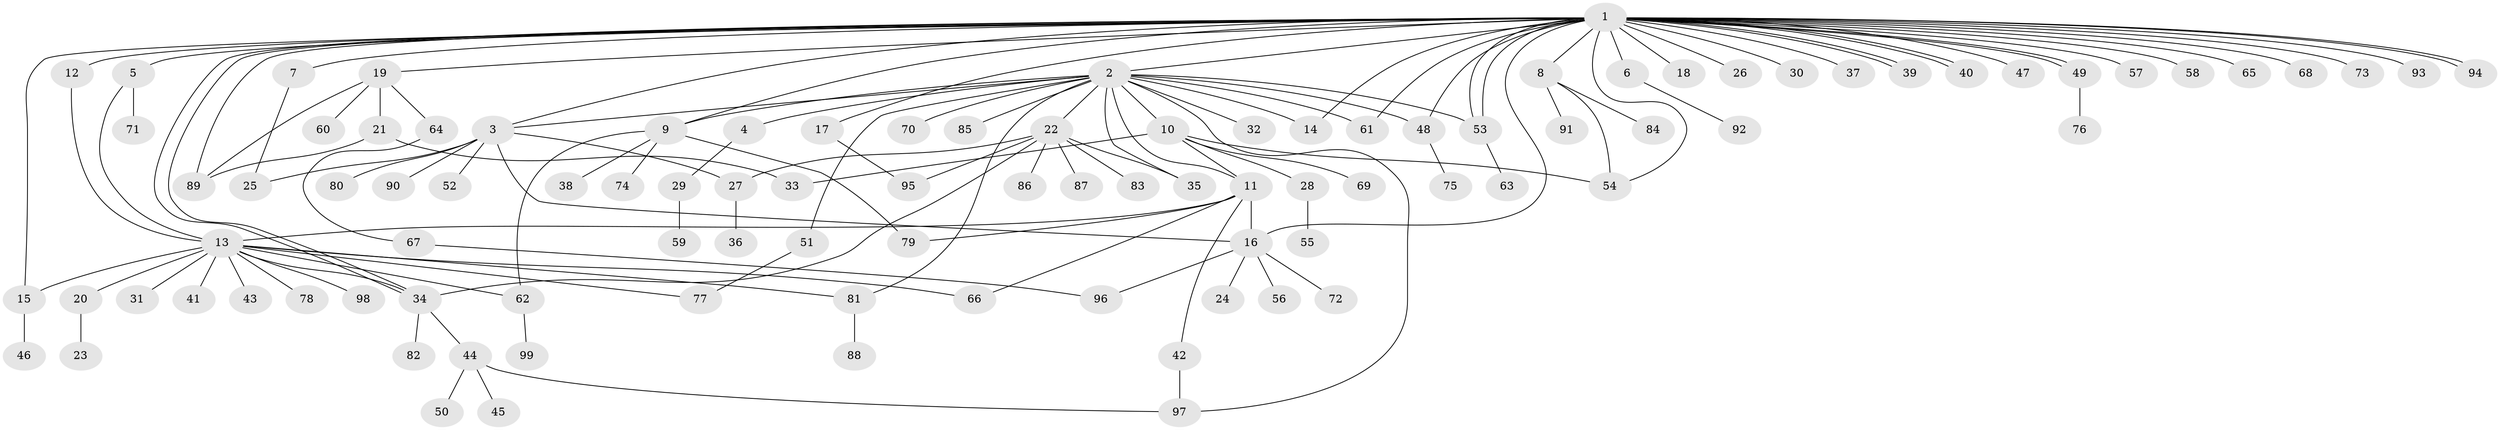 // coarse degree distribution, {39: 0.01282051282051282, 18: 0.01282051282051282, 7: 0.038461538461538464, 2: 0.28205128205128205, 4: 0.02564102564102564, 5: 0.01282051282051282, 14: 0.01282051282051282, 6: 0.01282051282051282, 1: 0.5256410256410257, 3: 0.05128205128205128, 8: 0.01282051282051282}
// Generated by graph-tools (version 1.1) at 2025/23/03/03/25 07:23:51]
// undirected, 99 vertices, 135 edges
graph export_dot {
graph [start="1"]
  node [color=gray90,style=filled];
  1;
  2;
  3;
  4;
  5;
  6;
  7;
  8;
  9;
  10;
  11;
  12;
  13;
  14;
  15;
  16;
  17;
  18;
  19;
  20;
  21;
  22;
  23;
  24;
  25;
  26;
  27;
  28;
  29;
  30;
  31;
  32;
  33;
  34;
  35;
  36;
  37;
  38;
  39;
  40;
  41;
  42;
  43;
  44;
  45;
  46;
  47;
  48;
  49;
  50;
  51;
  52;
  53;
  54;
  55;
  56;
  57;
  58;
  59;
  60;
  61;
  62;
  63;
  64;
  65;
  66;
  67;
  68;
  69;
  70;
  71;
  72;
  73;
  74;
  75;
  76;
  77;
  78;
  79;
  80;
  81;
  82;
  83;
  84;
  85;
  86;
  87;
  88;
  89;
  90;
  91;
  92;
  93;
  94;
  95;
  96;
  97;
  98;
  99;
  1 -- 2;
  1 -- 3;
  1 -- 5;
  1 -- 6;
  1 -- 7;
  1 -- 8;
  1 -- 9;
  1 -- 12;
  1 -- 14;
  1 -- 15;
  1 -- 16;
  1 -- 17;
  1 -- 18;
  1 -- 19;
  1 -- 26;
  1 -- 30;
  1 -- 34;
  1 -- 34;
  1 -- 37;
  1 -- 39;
  1 -- 39;
  1 -- 40;
  1 -- 40;
  1 -- 47;
  1 -- 48;
  1 -- 49;
  1 -- 49;
  1 -- 53;
  1 -- 53;
  1 -- 54;
  1 -- 57;
  1 -- 58;
  1 -- 61;
  1 -- 65;
  1 -- 68;
  1 -- 73;
  1 -- 89;
  1 -- 93;
  1 -- 94;
  1 -- 94;
  2 -- 3;
  2 -- 4;
  2 -- 9;
  2 -- 10;
  2 -- 11;
  2 -- 14;
  2 -- 22;
  2 -- 32;
  2 -- 35;
  2 -- 48;
  2 -- 51;
  2 -- 53;
  2 -- 61;
  2 -- 70;
  2 -- 81;
  2 -- 85;
  2 -- 97;
  3 -- 16;
  3 -- 25;
  3 -- 27;
  3 -- 52;
  3 -- 80;
  3 -- 90;
  4 -- 29;
  5 -- 13;
  5 -- 71;
  6 -- 92;
  7 -- 25;
  8 -- 54;
  8 -- 84;
  8 -- 91;
  9 -- 38;
  9 -- 62;
  9 -- 74;
  9 -- 79;
  10 -- 11;
  10 -- 28;
  10 -- 33;
  10 -- 54;
  10 -- 69;
  11 -- 13;
  11 -- 16;
  11 -- 42;
  11 -- 66;
  11 -- 79;
  12 -- 13;
  13 -- 15;
  13 -- 20;
  13 -- 31;
  13 -- 34;
  13 -- 41;
  13 -- 43;
  13 -- 62;
  13 -- 66;
  13 -- 77;
  13 -- 78;
  13 -- 81;
  13 -- 98;
  15 -- 46;
  16 -- 24;
  16 -- 56;
  16 -- 72;
  16 -- 96;
  17 -- 95;
  19 -- 21;
  19 -- 60;
  19 -- 64;
  19 -- 89;
  20 -- 23;
  21 -- 33;
  21 -- 89;
  22 -- 27;
  22 -- 34;
  22 -- 35;
  22 -- 83;
  22 -- 86;
  22 -- 87;
  22 -- 95;
  27 -- 36;
  28 -- 55;
  29 -- 59;
  34 -- 44;
  34 -- 82;
  42 -- 97;
  44 -- 45;
  44 -- 50;
  44 -- 97;
  48 -- 75;
  49 -- 76;
  51 -- 77;
  53 -- 63;
  62 -- 99;
  64 -- 67;
  67 -- 96;
  81 -- 88;
}
